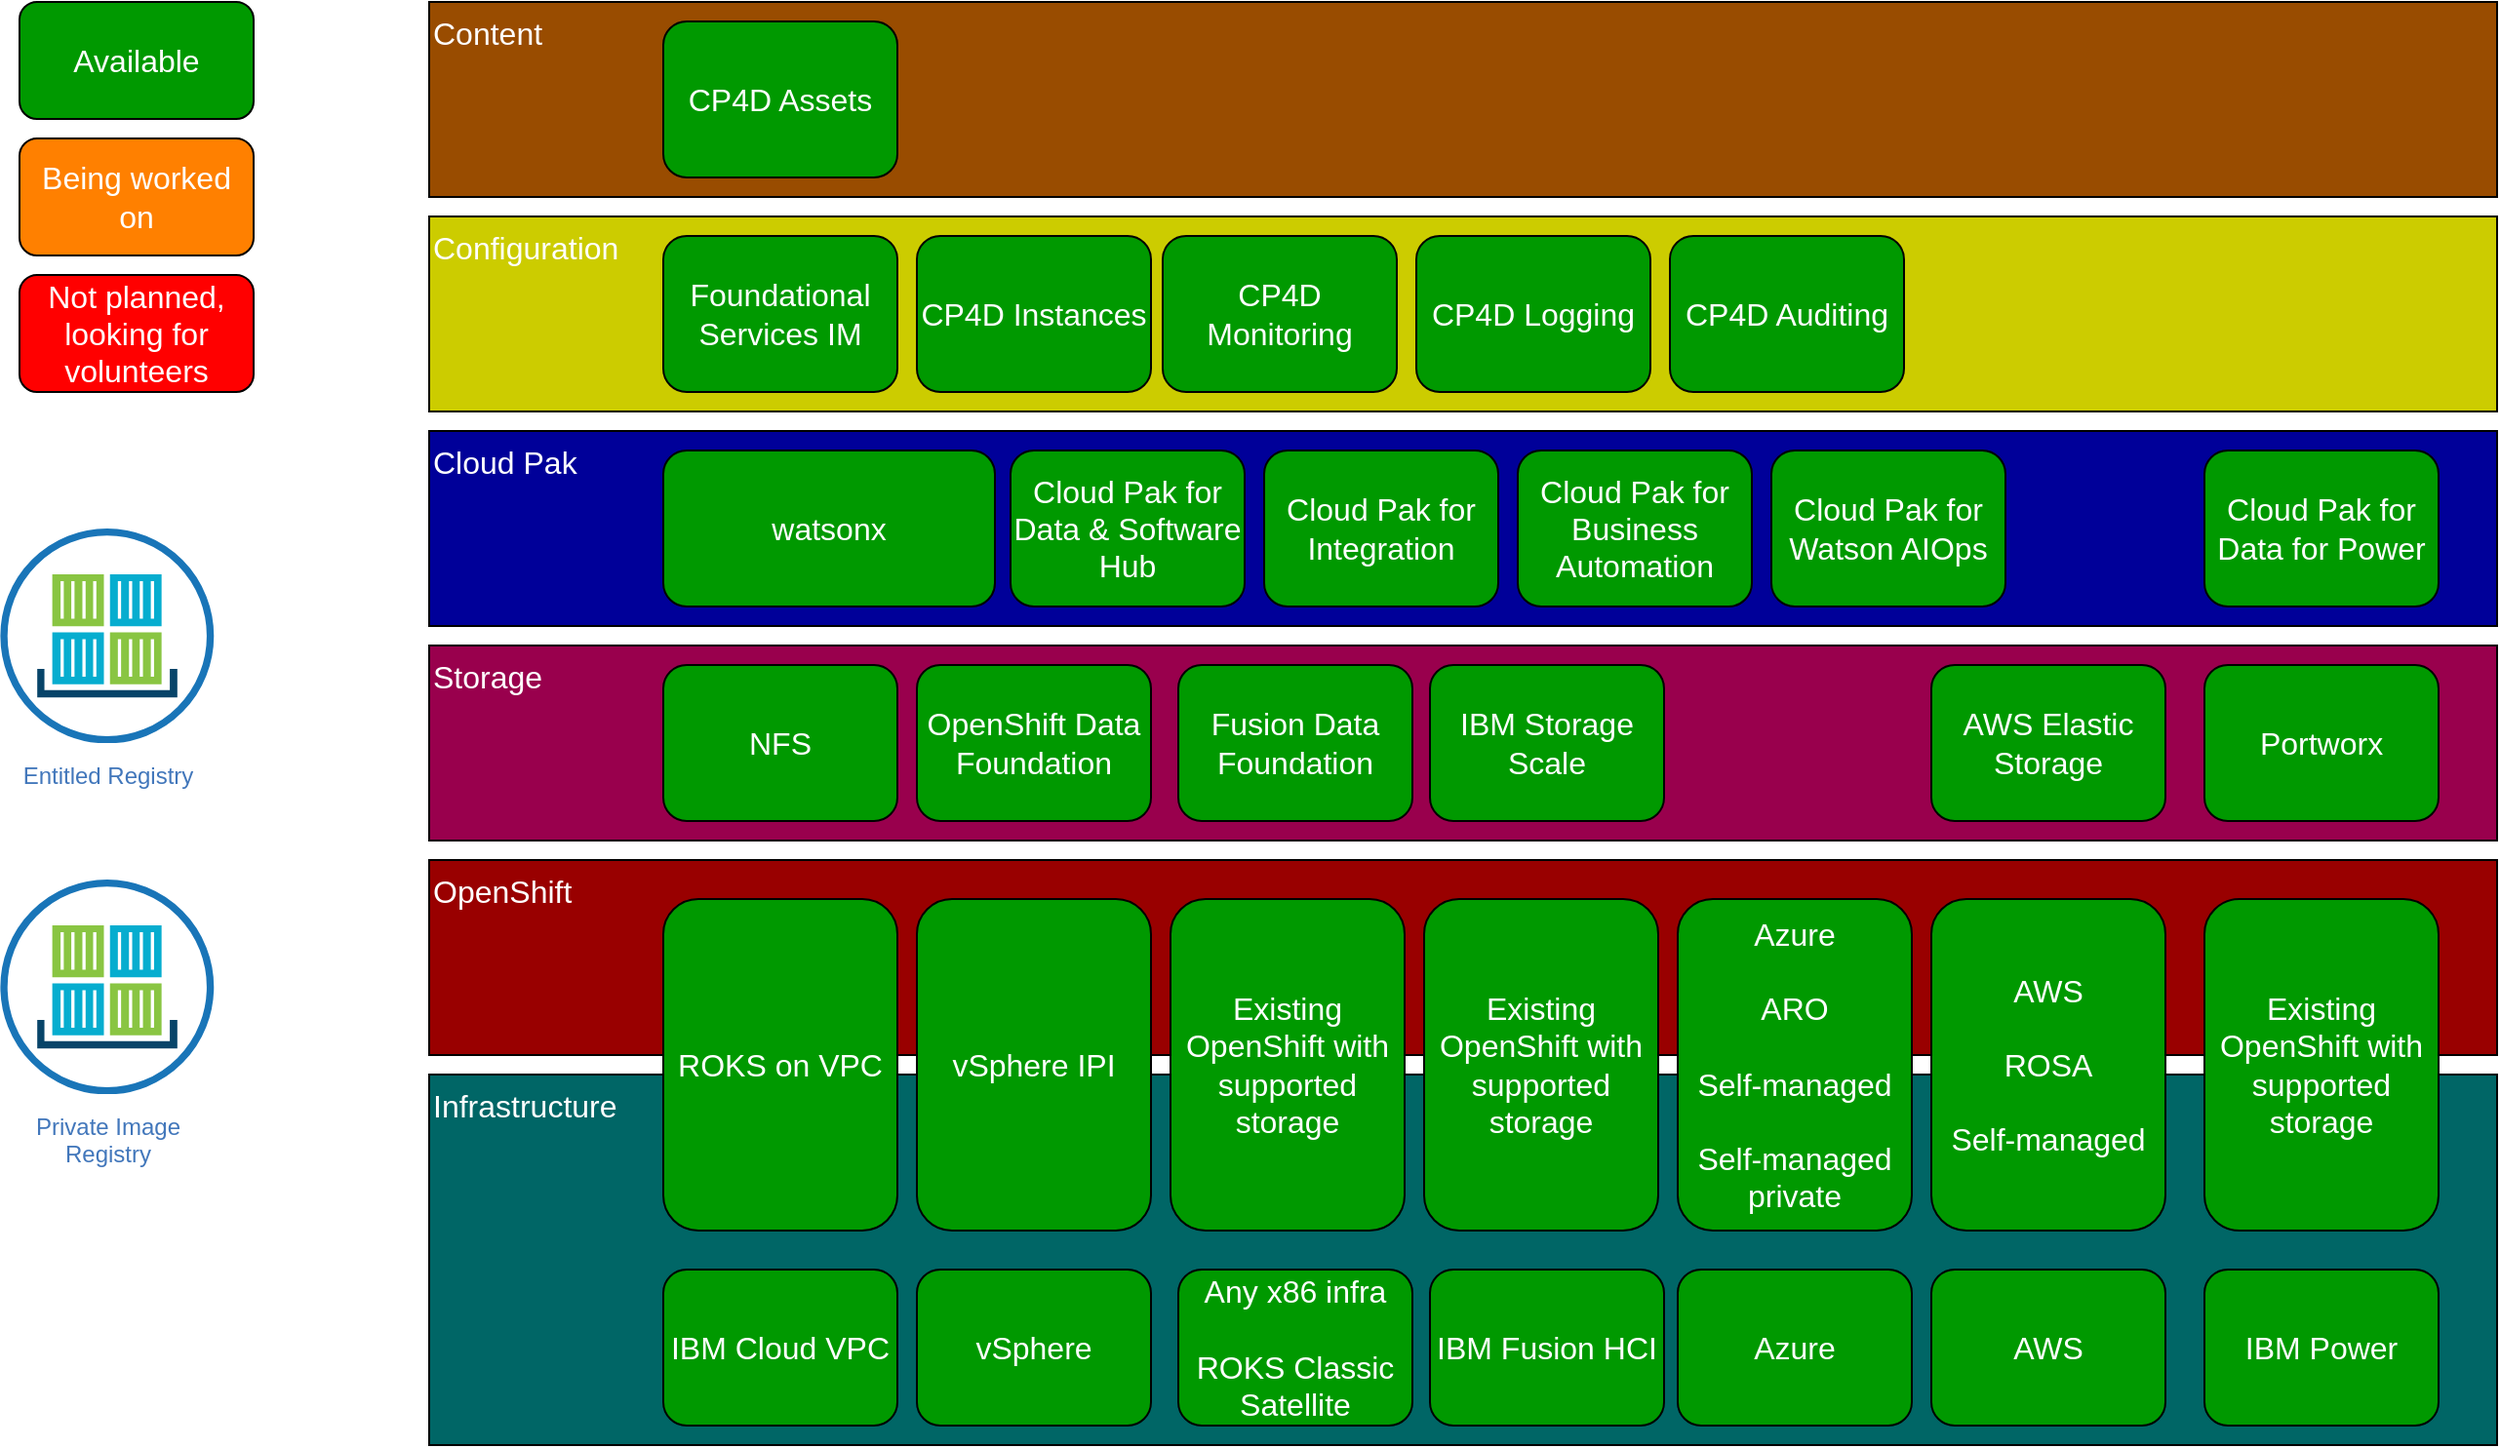 <mxfile version="26.0.16">
  <diagram id="2mgyJ-_zdfh3gZ3U018M" name="Page-1">
    <mxGraphModel dx="2069" dy="878" grid="1" gridSize="10" guides="1" tooltips="1" connect="1" arrows="1" fold="1" page="1" pageScale="1" pageWidth="827" pageHeight="1169" math="0" shadow="0">
      <root>
        <mxCell id="0" />
        <mxCell id="1" parent="0" />
        <mxCell id="PIvEL9YP9_9EcO1mkzoZ-20" value="Infrastructure" style="whiteSpace=wrap;html=1;align=left;verticalAlign=top;fillColor=#006666;fontColor=#FFFFFF;fontSize=16;" parent="1" vertex="1">
          <mxGeometry x="30" y="960" width="1060" height="190" as="geometry" />
        </mxCell>
        <mxCell id="PIvEL9YP9_9EcO1mkzoZ-21" value="OpenShift" style="whiteSpace=wrap;html=1;align=left;verticalAlign=top;fillColor=#990000;fontColor=#FFFFFF;fontSize=16;" parent="1" vertex="1">
          <mxGeometry x="30" y="850" width="1060" height="100" as="geometry" />
        </mxCell>
        <mxCell id="PIvEL9YP9_9EcO1mkzoZ-23" value="Storage" style="whiteSpace=wrap;html=1;align=left;verticalAlign=top;fillColor=#99004D;fontColor=#FFFFFF;fontSize=16;" parent="1" vertex="1">
          <mxGeometry x="30" y="740" width="1060" height="100" as="geometry" />
        </mxCell>
        <mxCell id="PIvEL9YP9_9EcO1mkzoZ-31" value="Cloud Pak" style="whiteSpace=wrap;html=1;align=left;verticalAlign=top;fillColor=#000099;fontColor=#FFFFFF;fontSize=16;" parent="1" vertex="1">
          <mxGeometry x="30" y="630" width="1060" height="100" as="geometry" />
        </mxCell>
        <mxCell id="PIvEL9YP9_9EcO1mkzoZ-33" value="Configuration" style="whiteSpace=wrap;html=1;align=left;verticalAlign=top;fillColor=#CCCC00;fontColor=#FFFFFF;fontSize=16;" parent="1" vertex="1">
          <mxGeometry x="30" y="520" width="1060" height="100" as="geometry" />
        </mxCell>
        <mxCell id="PIvEL9YP9_9EcO1mkzoZ-34" value="Content" style="whiteSpace=wrap;html=1;align=left;verticalAlign=top;fillColor=#994C00;fontColor=#FFFFFF;fontSize=16;" parent="1" vertex="1">
          <mxGeometry x="30" y="410" width="1060" height="100" as="geometry" />
        </mxCell>
        <mxCell id="x2PrL_irTpATyocbjBxF-1" value="Available" style="rounded=1;whiteSpace=wrap;html=1;fontSize=16;fontColor=#FFFFFF;fillColor=#009900;align=center;verticalAlign=middle;" parent="1" vertex="1">
          <mxGeometry x="-180" y="410" width="120" height="60" as="geometry" />
        </mxCell>
        <mxCell id="x2PrL_irTpATyocbjBxF-2" value="Being worked on" style="rounded=1;whiteSpace=wrap;html=1;fontSize=16;fontColor=#FFFFFF;fillColor=#FF8000;align=center;verticalAlign=middle;" parent="1" vertex="1">
          <mxGeometry x="-180" y="480" width="120" height="60" as="geometry" />
        </mxCell>
        <mxCell id="x2PrL_irTpATyocbjBxF-3" value="Not planned, looking for volunteers" style="rounded=1;whiteSpace=wrap;html=1;fontSize=16;fontColor=#FFFFFF;fillColor=#FF0000;align=center;verticalAlign=middle;" parent="1" vertex="1">
          <mxGeometry x="-180" y="550" width="120" height="60" as="geometry" />
        </mxCell>
        <mxCell id="G57gemSaGJWGYIfYZtMg-1" value="CP4D Assets" style="rounded=1;whiteSpace=wrap;html=1;fontSize=16;fontColor=#FFFFFF;fillColor=#009900;align=center;verticalAlign=middle;" parent="1" vertex="1">
          <mxGeometry x="150" y="420" width="120" height="80" as="geometry" />
        </mxCell>
        <mxCell id="AeC-ubgtzM1ToBXU7dL--1" value="Cloud Pak for Data &amp;amp; Software Hub" style="rounded=1;whiteSpace=wrap;html=1;fontSize=16;fontColor=#FFFFFF;fillColor=#009900;align=center;verticalAlign=middle;" parent="1" vertex="1">
          <mxGeometry x="328" y="640" width="120" height="80" as="geometry" />
        </mxCell>
        <mxCell id="Jga9hrDQZVo5-mFMCXsy-7" value="Cloud Pak for Data for Power" style="rounded=1;whiteSpace=wrap;html=1;fontSize=16;fontColor=#FFFFFF;fillColor=#009900;align=center;verticalAlign=middle;" parent="1" vertex="1">
          <mxGeometry x="940" y="640" width="120" height="80" as="geometry" />
        </mxCell>
        <mxCell id="PIvEL9YP9_9EcO1mkzoZ-9" value="Infrastructure" parent="0" />
        <mxCell id="PIvEL9YP9_9EcO1mkzoZ-35" value="Private Image&lt;br&gt;Registry" style="aspect=fixed;perimeter=ellipsePerimeter;html=1;align=center;shadow=0;dashed=0;fontColor=#4277BB;labelBackgroundColor=#ffffff;fontSize=12;spacingTop=3;image;image=img/lib/ibm/miscellaneous/ibm_containers.svg;fillColor=#994C00;" parent="PIvEL9YP9_9EcO1mkzoZ-9" vertex="1">
          <mxGeometry x="-190" y="860" width="110" height="110" as="geometry" />
        </mxCell>
        <mxCell id="PIvEL9YP9_9EcO1mkzoZ-52" value="Entitled Registry" style="aspect=fixed;perimeter=ellipsePerimeter;html=1;align=center;shadow=0;dashed=0;fontColor=#4277BB;labelBackgroundColor=#ffffff;fontSize=12;spacingTop=3;image;image=img/lib/ibm/miscellaneous/ibm_containers.svg;fillColor=#994C00;" parent="PIvEL9YP9_9EcO1mkzoZ-9" vertex="1">
          <mxGeometry x="-190" y="680" width="110" height="110" as="geometry" />
        </mxCell>
        <mxCell id="PIvEL9YP9_9EcO1mkzoZ-74" value="IBM Cloud VPC" style="rounded=1;whiteSpace=wrap;html=1;fontSize=16;fontColor=#FFFFFF;fillColor=#009900;align=center;verticalAlign=middle;" parent="PIvEL9YP9_9EcO1mkzoZ-9" vertex="1">
          <mxGeometry x="150" y="1060" width="120" height="80" as="geometry" />
        </mxCell>
        <mxCell id="PIvEL9YP9_9EcO1mkzoZ-76" value="vSphere" style="rounded=1;whiteSpace=wrap;html=1;fontSize=16;fontColor=#FFFFFF;fillColor=#009900;align=center;verticalAlign=middle;" parent="PIvEL9YP9_9EcO1mkzoZ-9" vertex="1">
          <mxGeometry x="280" y="1060" width="120" height="80" as="geometry" />
        </mxCell>
        <mxCell id="o6HUCbBxJBhQgPIIes5_-6" value="IBM Fusion HCI" style="rounded=1;whiteSpace=wrap;html=1;fontSize=16;fontColor=#FFFFFF;fillColor=#009900;align=center;verticalAlign=middle;" parent="PIvEL9YP9_9EcO1mkzoZ-9" vertex="1">
          <mxGeometry x="543" y="1060" width="120" height="80" as="geometry" />
        </mxCell>
        <mxCell id="o6HUCbBxJBhQgPIIes5_-7" value="Azure" style="rounded=1;whiteSpace=wrap;html=1;fontSize=16;fontColor=#FFFFFF;fillColor=#009900;align=center;verticalAlign=middle;" parent="PIvEL9YP9_9EcO1mkzoZ-9" vertex="1">
          <mxGeometry x="670" y="1060" width="120" height="80" as="geometry" />
        </mxCell>
        <mxCell id="o6HUCbBxJBhQgPIIes5_-8" value="AWS" style="rounded=1;whiteSpace=wrap;html=1;fontSize=16;fontColor=#FFFFFF;fillColor=#009900;align=center;verticalAlign=middle;" parent="PIvEL9YP9_9EcO1mkzoZ-9" vertex="1">
          <mxGeometry x="800" y="1060" width="120" height="80" as="geometry" />
        </mxCell>
        <mxCell id="o6HUCbBxJBhQgPIIes5_-9" value="IBM Power" style="rounded=1;whiteSpace=wrap;html=1;fontSize=16;fontColor=#FFFFFF;fillColor=#009900;align=center;verticalAlign=middle;" parent="PIvEL9YP9_9EcO1mkzoZ-9" vertex="1">
          <mxGeometry x="940" y="1060" width="120" height="80" as="geometry" />
        </mxCell>
        <mxCell id="o6HUCbBxJBhQgPIIes5_-10" value="Any x86 infra&lt;div&gt;&lt;br&gt;ROKS Classic&lt;br&gt;Satellite&lt;/div&gt;" style="rounded=1;whiteSpace=wrap;html=1;fontSize=16;fontColor=#FFFFFF;fillColor=#009900;align=center;verticalAlign=middle;" parent="PIvEL9YP9_9EcO1mkzoZ-9" vertex="1">
          <mxGeometry x="414" y="1060" width="120" height="80" as="geometry" />
        </mxCell>
        <mxCell id="PIvEL9YP9_9EcO1mkzoZ-18" value="OpenShift" parent="0" />
        <mxCell id="PIvEL9YP9_9EcO1mkzoZ-25" value="vSphere IPI" style="rounded=1;whiteSpace=wrap;html=1;fontSize=16;fontColor=#FFFFFF;fillColor=#009900;align=center;verticalAlign=middle;" parent="PIvEL9YP9_9EcO1mkzoZ-18" vertex="1">
          <mxGeometry x="280" y="870" width="120" height="170" as="geometry" />
        </mxCell>
        <mxCell id="PIvEL9YP9_9EcO1mkzoZ-26" value="Azure&lt;br&gt;&lt;br&gt;ARO&lt;div&gt;&lt;br&gt;Self-managed&lt;div&gt;&lt;br&gt;&lt;div&gt;Self-managed private&lt;/div&gt;&lt;/div&gt;&lt;/div&gt;" style="rounded=1;whiteSpace=wrap;html=1;fontSize=16;fontColor=#FFFFFF;fillColor=#009900;align=center;verticalAlign=middle;" parent="PIvEL9YP9_9EcO1mkzoZ-18" vertex="1">
          <mxGeometry x="670" y="870" width="120" height="170" as="geometry" />
        </mxCell>
        <mxCell id="PIvEL9YP9_9EcO1mkzoZ-27" value="AWS&lt;br&gt;&lt;br&gt;ROSA&lt;div&gt;&lt;br&gt;Self-managed&lt;/div&gt;" style="rounded=1;whiteSpace=wrap;html=1;fontSize=16;fontColor=#FFFFFF;fillColor=#009900;align=center;verticalAlign=middle;" parent="PIvEL9YP9_9EcO1mkzoZ-18" vertex="1">
          <mxGeometry x="800" y="870" width="120" height="170" as="geometry" />
        </mxCell>
        <mxCell id="PIvEL9YP9_9EcO1mkzoZ-28" value="Existing OpenShift with supported storage" style="rounded=1;whiteSpace=wrap;html=1;fontSize=16;fontColor=#FFFFFF;fillColor=#009900;align=center;verticalAlign=middle;" parent="PIvEL9YP9_9EcO1mkzoZ-18" vertex="1">
          <mxGeometry x="410" y="870" width="120" height="170" as="geometry" />
        </mxCell>
        <mxCell id="PIvEL9YP9_9EcO1mkzoZ-29" value="ROKS on VPC" style="rounded=1;whiteSpace=wrap;html=1;fontSize=16;fontColor=#FFFFFF;fillColor=#009900;align=center;verticalAlign=middle;" parent="PIvEL9YP9_9EcO1mkzoZ-18" vertex="1">
          <mxGeometry x="150" y="870" width="120" height="170" as="geometry" />
        </mxCell>
        <mxCell id="o6HUCbBxJBhQgPIIes5_-11" value="Existing OpenShift with supported storage" style="rounded=1;whiteSpace=wrap;html=1;fontSize=16;fontColor=#FFFFFF;fillColor=#009900;align=center;verticalAlign=middle;" parent="PIvEL9YP9_9EcO1mkzoZ-18" vertex="1">
          <mxGeometry x="940" y="870" width="120" height="170" as="geometry" />
        </mxCell>
        <mxCell id="o6HUCbBxJBhQgPIIes5_-12" value="Existing OpenShift with supported storage" style="rounded=1;whiteSpace=wrap;html=1;fontSize=16;fontColor=#FFFFFF;fillColor=#009900;align=center;verticalAlign=middle;" parent="PIvEL9YP9_9EcO1mkzoZ-18" vertex="1">
          <mxGeometry x="540" y="870" width="120" height="170" as="geometry" />
        </mxCell>
        <mxCell id="PIvEL9YP9_9EcO1mkzoZ-54" value="Storage" parent="0" />
        <mxCell id="PIvEL9YP9_9EcO1mkzoZ-55" value="NFS" style="rounded=1;whiteSpace=wrap;html=1;fontSize=16;fontColor=#FFFFFF;fillColor=#009900;align=center;verticalAlign=middle;" parent="PIvEL9YP9_9EcO1mkzoZ-54" vertex="1">
          <mxGeometry x="150" y="750" width="120" height="80" as="geometry" />
        </mxCell>
        <mxCell id="PIvEL9YP9_9EcO1mkzoZ-56" value="OpenShift Data Foundation" style="rounded=1;whiteSpace=wrap;html=1;fontSize=16;fontColor=#FFFFFF;fillColor=#009900;align=center;verticalAlign=middle;" parent="PIvEL9YP9_9EcO1mkzoZ-54" vertex="1">
          <mxGeometry x="280" y="750" width="120" height="80" as="geometry" />
        </mxCell>
        <mxCell id="o6HUCbBxJBhQgPIIes5_-1" value="AWS Elastic Storage" style="rounded=1;whiteSpace=wrap;html=1;fontSize=16;fontColor=#FFFFFF;fillColor=#009900;align=center;verticalAlign=middle;" parent="PIvEL9YP9_9EcO1mkzoZ-54" vertex="1">
          <mxGeometry x="800" y="750" width="120" height="80" as="geometry" />
        </mxCell>
        <mxCell id="o6HUCbBxJBhQgPIIes5_-2" value="Portworx" style="rounded=1;whiteSpace=wrap;html=1;fontSize=16;fontColor=#FFFFFF;fillColor=#009900;align=center;verticalAlign=middle;" parent="PIvEL9YP9_9EcO1mkzoZ-54" vertex="1">
          <mxGeometry x="940" y="750" width="120" height="80" as="geometry" />
        </mxCell>
        <mxCell id="o6HUCbBxJBhQgPIIes5_-4" value="IBM Storage Scale" style="rounded=1;whiteSpace=wrap;html=1;fontSize=16;fontColor=#FFFFFF;fillColor=#009900;align=center;verticalAlign=middle;" parent="PIvEL9YP9_9EcO1mkzoZ-54" vertex="1">
          <mxGeometry x="543" y="750" width="120" height="80" as="geometry" />
        </mxCell>
        <mxCell id="o6HUCbBxJBhQgPIIes5_-5" value="Fusion Data Foundation" style="rounded=1;whiteSpace=wrap;html=1;fontSize=16;fontColor=#FFFFFF;fillColor=#009900;align=center;verticalAlign=middle;" parent="PIvEL9YP9_9EcO1mkzoZ-54" vertex="1">
          <mxGeometry x="414" y="750" width="120" height="80" as="geometry" />
        </mxCell>
        <mxCell id="PIvEL9YP9_9EcO1mkzoZ-58" value="Cloud Pak" parent="0" />
        <mxCell id="PIvEL9YP9_9EcO1mkzoZ-59" value="watsonx" style="rounded=1;whiteSpace=wrap;html=1;fontSize=16;fontColor=#FFFFFF;fillColor=#009900;align=center;verticalAlign=middle;" parent="PIvEL9YP9_9EcO1mkzoZ-58" vertex="1">
          <mxGeometry x="150" y="640" width="170" height="80" as="geometry" />
        </mxCell>
        <mxCell id="PIvEL9YP9_9EcO1mkzoZ-60" value="Cloud Pak for Integration" style="rounded=1;whiteSpace=wrap;html=1;fontSize=16;fontColor=#FFFFFF;fillColor=#009900;align=center;verticalAlign=middle;" parent="PIvEL9YP9_9EcO1mkzoZ-58" vertex="1">
          <mxGeometry x="458" y="640" width="120" height="80" as="geometry" />
        </mxCell>
        <mxCell id="PIvEL9YP9_9EcO1mkzoZ-61" value="Cloud Pak for Business Automation" style="rounded=1;whiteSpace=wrap;html=1;fontSize=16;fontColor=#FFFFFF;fillColor=#009900;align=center;verticalAlign=middle;" parent="PIvEL9YP9_9EcO1mkzoZ-58" vertex="1">
          <mxGeometry x="588" y="640" width="120" height="80" as="geometry" />
        </mxCell>
        <mxCell id="PIvEL9YP9_9EcO1mkzoZ-62" value="Cloud Pak for Watson AIOps" style="rounded=1;whiteSpace=wrap;html=1;fontSize=16;fontColor=#FFFFFF;fillColor=#009900;align=center;verticalAlign=middle;" parent="PIvEL9YP9_9EcO1mkzoZ-58" vertex="1">
          <mxGeometry x="718" y="640" width="120" height="80" as="geometry" />
        </mxCell>
        <mxCell id="PIvEL9YP9_9EcO1mkzoZ-63" value="Cartridges" parent="0" />
        <mxCell id="PIvEL9YP9_9EcO1mkzoZ-64" style="edgeStyle=orthogonalEdgeStyle;rounded=0;orthogonalLoop=1;jettySize=auto;html=1;exitX=0.5;exitY=1;exitDx=0;exitDy=0;entryX=0.5;entryY=0.875;entryDx=0;entryDy=0;entryPerimeter=0;fontSize=16;fontColor=#FFFFFF;" parent="PIvEL9YP9_9EcO1mkzoZ-63" edge="1">
          <mxGeometry relative="1" as="geometry">
            <mxPoint x="340" y="610" as="sourcePoint" />
            <mxPoint x="340" y="600" as="targetPoint" />
          </mxGeometry>
        </mxCell>
        <mxCell id="PIvEL9YP9_9EcO1mkzoZ-67" value="Configuration" parent="0" />
        <mxCell id="PIvEL9YP9_9EcO1mkzoZ-68" value="Foundational Services IM" style="rounded=1;whiteSpace=wrap;html=1;fontSize=16;fontColor=#FFFFFF;fillColor=#009900;align=center;verticalAlign=middle;" parent="PIvEL9YP9_9EcO1mkzoZ-67" vertex="1">
          <mxGeometry x="150" y="530" width="120" height="80" as="geometry" />
        </mxCell>
        <mxCell id="PIvEL9YP9_9EcO1mkzoZ-70" value="CP4D Instances" style="rounded=1;whiteSpace=wrap;html=1;fontSize=16;fontColor=#FFFFFF;fillColor=#009900;align=center;verticalAlign=middle;" parent="PIvEL9YP9_9EcO1mkzoZ-67" vertex="1">
          <mxGeometry x="280" y="530" width="120" height="80" as="geometry" />
        </mxCell>
        <mxCell id="PIvEL9YP9_9EcO1mkzoZ-71" value="CP4D Monitoring" style="rounded=1;whiteSpace=wrap;html=1;fontSize=16;fontColor=#FFFFFF;fillColor=#009900;align=center;verticalAlign=middle;" parent="PIvEL9YP9_9EcO1mkzoZ-67" vertex="1">
          <mxGeometry x="406" y="530" width="120" height="80" as="geometry" />
        </mxCell>
        <mxCell id="PIvEL9YP9_9EcO1mkzoZ-72" value="CP4D Logging" style="rounded=1;whiteSpace=wrap;html=1;fontSize=16;fontColor=#FFFFFF;fillColor=#009900;align=center;verticalAlign=middle;" parent="PIvEL9YP9_9EcO1mkzoZ-67" vertex="1">
          <mxGeometry x="536" y="530" width="120" height="80" as="geometry" />
        </mxCell>
        <mxCell id="PIvEL9YP9_9EcO1mkzoZ-73" value="CP4D Auditing" style="rounded=1;whiteSpace=wrap;html=1;fontSize=16;fontColor=#FFFFFF;fillColor=#009900;align=center;verticalAlign=middle;" parent="PIvEL9YP9_9EcO1mkzoZ-67" vertex="1">
          <mxGeometry x="666" y="530" width="120" height="80" as="geometry" />
        </mxCell>
      </root>
    </mxGraphModel>
  </diagram>
</mxfile>
